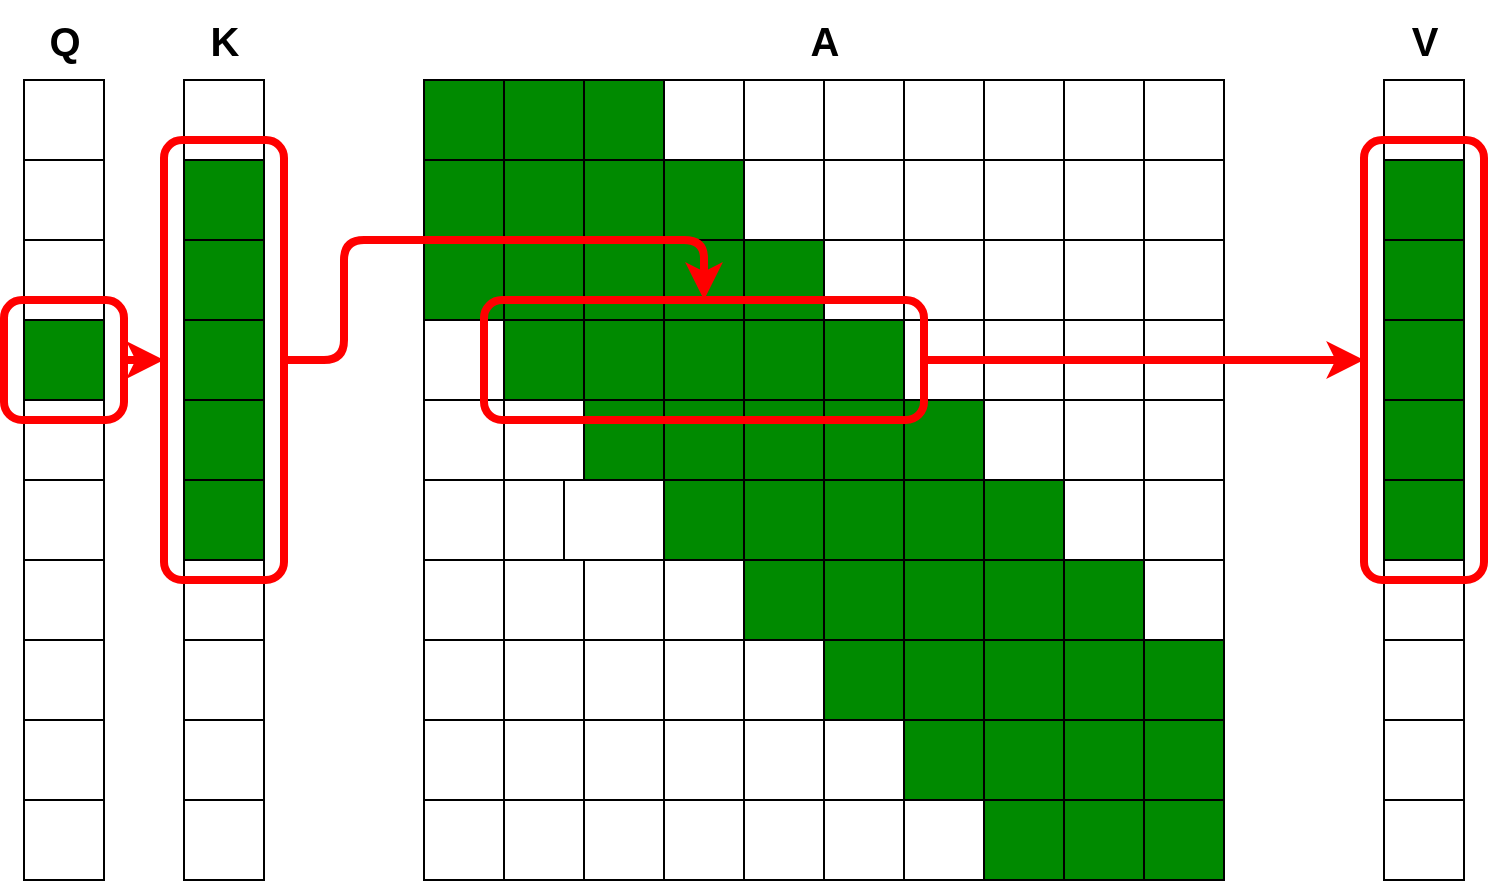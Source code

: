 <mxfile>
    <diagram id="Qs6Qv54ofwiKCLoZZ46J" name="Page-1">
        <mxGraphModel dx="1411" dy="546" grid="1" gridSize="10" guides="1" tooltips="1" connect="1" arrows="1" fold="1" page="1" pageScale="1" pageWidth="850" pageHeight="1100" math="0" shadow="0">
            <root>
                <mxCell id="0"/>
                <mxCell id="1" parent="0"/>
                <mxCell id="2" value="" style="rounded=0;whiteSpace=wrap;html=1;fillColor=#008a00;fontColor=#ffffff;strokeColor=default;" parent="1" vertex="1">
                    <mxGeometry x="240" y="120" width="40" height="40" as="geometry"/>
                </mxCell>
                <mxCell id="3" value="" style="rounded=0;whiteSpace=wrap;html=1;fillColor=#008a00;fontColor=#ffffff;strokeColor=default;" parent="1" vertex="1">
                    <mxGeometry x="280" y="120" width="40" height="40" as="geometry"/>
                </mxCell>
                <mxCell id="4" value="" style="rounded=0;whiteSpace=wrap;html=1;fillColor=#008a00;fontColor=#ffffff;strokeColor=default;" parent="1" vertex="1">
                    <mxGeometry x="320" y="120" width="40" height="40" as="geometry"/>
                </mxCell>
                <mxCell id="5" value="" style="rounded=0;whiteSpace=wrap;html=1;strokeColor=default;" parent="1" vertex="1">
                    <mxGeometry x="360" y="120" width="40" height="40" as="geometry"/>
                </mxCell>
                <mxCell id="6" value="" style="rounded=0;whiteSpace=wrap;html=1;strokeColor=default;" parent="1" vertex="1">
                    <mxGeometry x="400" y="120" width="40" height="40" as="geometry"/>
                </mxCell>
                <mxCell id="7" value="" style="rounded=0;whiteSpace=wrap;html=1;strokeColor=default;" parent="1" vertex="1">
                    <mxGeometry x="440" y="120" width="40" height="40" as="geometry"/>
                </mxCell>
                <mxCell id="8" value="" style="rounded=0;whiteSpace=wrap;html=1;" parent="1" vertex="1">
                    <mxGeometry x="480" y="120" width="40" height="40" as="geometry"/>
                </mxCell>
                <mxCell id="9" value="" style="rounded=0;whiteSpace=wrap;html=1;" parent="1" vertex="1">
                    <mxGeometry x="520" y="120" width="40" height="40" as="geometry"/>
                </mxCell>
                <mxCell id="10" value="" style="rounded=0;whiteSpace=wrap;html=1;" parent="1" vertex="1">
                    <mxGeometry x="560" y="120" width="40" height="40" as="geometry"/>
                </mxCell>
                <mxCell id="11" value="" style="rounded=0;whiteSpace=wrap;html=1;" parent="1" vertex="1">
                    <mxGeometry x="600" y="120" width="40" height="40" as="geometry"/>
                </mxCell>
                <mxCell id="12" value="" style="rounded=0;whiteSpace=wrap;html=1;fillColor=#008a00;fontColor=#ffffff;strokeColor=default;" parent="1" vertex="1">
                    <mxGeometry x="240" y="160" width="40" height="40" as="geometry"/>
                </mxCell>
                <mxCell id="13" value="" style="rounded=0;whiteSpace=wrap;html=1;fillColor=#008a00;fontColor=#ffffff;strokeColor=default;" parent="1" vertex="1">
                    <mxGeometry x="280" y="160" width="40" height="40" as="geometry"/>
                </mxCell>
                <mxCell id="14" value="" style="rounded=0;whiteSpace=wrap;html=1;fillColor=#008a00;fontColor=#ffffff;strokeColor=default;" parent="1" vertex="1">
                    <mxGeometry x="320" y="160" width="40" height="40" as="geometry"/>
                </mxCell>
                <mxCell id="15" value="" style="rounded=0;whiteSpace=wrap;html=1;fillColor=#008a00;fontColor=#ffffff;strokeColor=default;" parent="1" vertex="1">
                    <mxGeometry x="360" y="160" width="40" height="40" as="geometry"/>
                </mxCell>
                <mxCell id="16" value="" style="rounded=0;whiteSpace=wrap;html=1;strokeColor=default;" parent="1" vertex="1">
                    <mxGeometry x="400" y="160" width="40" height="40" as="geometry"/>
                </mxCell>
                <mxCell id="17" value="" style="rounded=0;whiteSpace=wrap;html=1;strokeColor=default;" parent="1" vertex="1">
                    <mxGeometry x="440" y="160" width="40" height="40" as="geometry"/>
                </mxCell>
                <mxCell id="18" value="" style="rounded=0;whiteSpace=wrap;html=1;" parent="1" vertex="1">
                    <mxGeometry x="480" y="160" width="40" height="40" as="geometry"/>
                </mxCell>
                <mxCell id="19" value="" style="rounded=0;whiteSpace=wrap;html=1;" parent="1" vertex="1">
                    <mxGeometry x="520" y="160" width="40" height="40" as="geometry"/>
                </mxCell>
                <mxCell id="20" value="" style="rounded=0;whiteSpace=wrap;html=1;" parent="1" vertex="1">
                    <mxGeometry x="560" y="160" width="40" height="40" as="geometry"/>
                </mxCell>
                <mxCell id="21" value="" style="rounded=0;whiteSpace=wrap;html=1;" parent="1" vertex="1">
                    <mxGeometry x="600" y="160" width="40" height="40" as="geometry"/>
                </mxCell>
                <mxCell id="32" value="" style="rounded=0;whiteSpace=wrap;html=1;fillColor=#008a00;fontColor=#ffffff;strokeColor=default;" parent="1" vertex="1">
                    <mxGeometry x="240" y="200" width="40" height="40" as="geometry"/>
                </mxCell>
                <mxCell id="33" value="" style="rounded=0;whiteSpace=wrap;html=1;fillColor=#008a00;fontColor=#ffffff;strokeColor=default;" parent="1" vertex="1">
                    <mxGeometry x="280" y="200" width="40" height="40" as="geometry"/>
                </mxCell>
                <mxCell id="34" value="" style="rounded=0;whiteSpace=wrap;html=1;fillColor=#008a00;fontColor=#ffffff;strokeColor=default;" parent="1" vertex="1">
                    <mxGeometry x="320" y="200" width="40" height="40" as="geometry"/>
                </mxCell>
                <mxCell id="35" value="" style="rounded=0;whiteSpace=wrap;html=1;fillColor=#008a00;fontColor=#ffffff;strokeColor=default;" parent="1" vertex="1">
                    <mxGeometry x="360" y="200" width="40" height="40" as="geometry"/>
                </mxCell>
                <mxCell id="36" value="" style="rounded=0;whiteSpace=wrap;html=1;fillColor=#008a00;fontColor=#ffffff;strokeColor=default;" parent="1" vertex="1">
                    <mxGeometry x="400" y="200" width="40" height="40" as="geometry"/>
                </mxCell>
                <mxCell id="37" value="" style="rounded=0;whiteSpace=wrap;html=1;strokeColor=default;" parent="1" vertex="1">
                    <mxGeometry x="440" y="200" width="40" height="40" as="geometry"/>
                </mxCell>
                <mxCell id="38" value="" style="rounded=0;whiteSpace=wrap;html=1;strokeColor=default;" parent="1" vertex="1">
                    <mxGeometry x="480" y="200" width="40" height="40" as="geometry"/>
                </mxCell>
                <mxCell id="39" value="" style="rounded=0;whiteSpace=wrap;html=1;strokeColor=default;" parent="1" vertex="1">
                    <mxGeometry x="520" y="200" width="40" height="40" as="geometry"/>
                </mxCell>
                <mxCell id="40" value="" style="rounded=0;whiteSpace=wrap;html=1;strokeColor=default;" parent="1" vertex="1">
                    <mxGeometry x="560" y="200" width="40" height="40" as="geometry"/>
                </mxCell>
                <mxCell id="41" value="" style="rounded=0;whiteSpace=wrap;html=1;strokeColor=default;" parent="1" vertex="1">
                    <mxGeometry x="600" y="200" width="40" height="40" as="geometry"/>
                </mxCell>
                <mxCell id="42" value="" style="rounded=0;whiteSpace=wrap;html=1;strokeColor=default;" parent="1" vertex="1">
                    <mxGeometry x="240" y="240" width="40" height="40" as="geometry"/>
                </mxCell>
                <mxCell id="43" value="" style="rounded=0;whiteSpace=wrap;html=1;fillColor=#008a00;fontColor=#ffffff;strokeColor=default;" parent="1" vertex="1">
                    <mxGeometry x="280" y="240" width="40" height="40" as="geometry"/>
                </mxCell>
                <mxCell id="44" value="" style="rounded=0;whiteSpace=wrap;html=1;fillColor=#008a00;fontColor=#ffffff;strokeColor=default;" parent="1" vertex="1">
                    <mxGeometry x="320" y="240" width="40" height="40" as="geometry"/>
                </mxCell>
                <mxCell id="45" value="" style="rounded=0;whiteSpace=wrap;html=1;fillColor=#008a00;fontColor=#ffffff;strokeColor=default;" parent="1" vertex="1">
                    <mxGeometry x="360" y="240" width="40" height="40" as="geometry"/>
                </mxCell>
                <mxCell id="46" value="" style="rounded=0;whiteSpace=wrap;html=1;fillColor=#008a00;fontColor=#ffffff;strokeColor=default;" parent="1" vertex="1">
                    <mxGeometry x="400" y="240" width="40" height="40" as="geometry"/>
                </mxCell>
                <mxCell id="47" value="" style="rounded=0;whiteSpace=wrap;html=1;fillColor=#008a00;fontColor=#ffffff;strokeColor=default;" parent="1" vertex="1">
                    <mxGeometry x="440" y="240" width="40" height="40" as="geometry"/>
                </mxCell>
                <mxCell id="48" value="" style="rounded=0;whiteSpace=wrap;html=1;strokeColor=default;" parent="1" vertex="1">
                    <mxGeometry x="480" y="240" width="40" height="40" as="geometry"/>
                </mxCell>
                <mxCell id="49" value="" style="rounded=0;whiteSpace=wrap;html=1;strokeColor=default;" parent="1" vertex="1">
                    <mxGeometry x="520" y="240" width="40" height="40" as="geometry"/>
                </mxCell>
                <mxCell id="50" value="" style="rounded=0;whiteSpace=wrap;html=1;strokeColor=default;" parent="1" vertex="1">
                    <mxGeometry x="560" y="240" width="40" height="40" as="geometry"/>
                </mxCell>
                <mxCell id="51" value="" style="rounded=0;whiteSpace=wrap;html=1;strokeColor=default;" parent="1" vertex="1">
                    <mxGeometry x="600" y="240" width="40" height="40" as="geometry"/>
                </mxCell>
                <mxCell id="52" value="" style="rounded=0;whiteSpace=wrap;html=1;strokeColor=default;" parent="1" vertex="1">
                    <mxGeometry x="240" y="280" width="40" height="40" as="geometry"/>
                </mxCell>
                <mxCell id="53" value="" style="rounded=0;whiteSpace=wrap;html=1;strokeColor=default;" parent="1" vertex="1">
                    <mxGeometry x="280" y="280" width="40" height="40" as="geometry"/>
                </mxCell>
                <mxCell id="54" value="" style="rounded=0;whiteSpace=wrap;html=1;fillColor=#008a00;fontColor=#ffffff;strokeColor=default;" parent="1" vertex="1">
                    <mxGeometry x="320" y="280" width="40" height="40" as="geometry"/>
                </mxCell>
                <mxCell id="55" value="" style="rounded=0;whiteSpace=wrap;html=1;fillColor=#008a00;fontColor=#ffffff;strokeColor=default;" parent="1" vertex="1">
                    <mxGeometry x="360" y="280" width="40" height="40" as="geometry"/>
                </mxCell>
                <mxCell id="56" value="" style="rounded=0;whiteSpace=wrap;html=1;fillColor=#008a00;fontColor=#ffffff;strokeColor=default;" parent="1" vertex="1">
                    <mxGeometry x="400" y="280" width="40" height="40" as="geometry"/>
                </mxCell>
                <mxCell id="57" value="" style="rounded=0;whiteSpace=wrap;html=1;fillColor=#008a00;fontColor=#ffffff;strokeColor=default;" parent="1" vertex="1">
                    <mxGeometry x="440" y="280" width="40" height="40" as="geometry"/>
                </mxCell>
                <mxCell id="58" value="" style="rounded=0;whiteSpace=wrap;html=1;fillColor=#008a00;fontColor=#ffffff;strokeColor=default;" parent="1" vertex="1">
                    <mxGeometry x="480" y="280" width="40" height="40" as="geometry"/>
                </mxCell>
                <mxCell id="59" value="" style="rounded=0;whiteSpace=wrap;html=1;strokeColor=default;" parent="1" vertex="1">
                    <mxGeometry x="520" y="280" width="40" height="40" as="geometry"/>
                </mxCell>
                <mxCell id="60" value="" style="rounded=0;whiteSpace=wrap;html=1;strokeColor=default;" parent="1" vertex="1">
                    <mxGeometry x="560" y="280" width="40" height="40" as="geometry"/>
                </mxCell>
                <mxCell id="61" value="" style="rounded=0;whiteSpace=wrap;html=1;strokeColor=default;" parent="1" vertex="1">
                    <mxGeometry x="600" y="280" width="40" height="40" as="geometry"/>
                </mxCell>
                <mxCell id="62" value="" style="rounded=0;whiteSpace=wrap;html=1;" parent="1" vertex="1">
                    <mxGeometry x="240" y="320" width="40" height="40" as="geometry"/>
                </mxCell>
                <mxCell id="63" value="" style="rounded=0;whiteSpace=wrap;html=1;" parent="1" vertex="1">
                    <mxGeometry x="280" y="320" width="40" height="40" as="geometry"/>
                </mxCell>
                <mxCell id="64" value="" style="rounded=0;whiteSpace=wrap;html=1;strokeColor=default;" parent="1" vertex="1">
                    <mxGeometry x="310" y="320" width="50" height="40" as="geometry"/>
                </mxCell>
                <mxCell id="65" value="" style="rounded=0;whiteSpace=wrap;html=1;fillColor=#008a00;fontColor=#ffffff;strokeColor=default;" parent="1" vertex="1">
                    <mxGeometry x="360" y="320" width="40" height="40" as="geometry"/>
                </mxCell>
                <mxCell id="66" value="" style="rounded=0;whiteSpace=wrap;html=1;fillColor=#008a00;fontColor=#ffffff;strokeColor=default;" parent="1" vertex="1">
                    <mxGeometry x="400" y="320" width="40" height="40" as="geometry"/>
                </mxCell>
                <mxCell id="67" value="" style="rounded=0;whiteSpace=wrap;html=1;fillColor=#008a00;fontColor=#ffffff;strokeColor=default;" parent="1" vertex="1">
                    <mxGeometry x="440" y="320" width="40" height="40" as="geometry"/>
                </mxCell>
                <mxCell id="68" value="" style="rounded=0;whiteSpace=wrap;html=1;fillColor=#008a00;fontColor=#ffffff;strokeColor=default;" parent="1" vertex="1">
                    <mxGeometry x="480" y="320" width="40" height="40" as="geometry"/>
                </mxCell>
                <mxCell id="69" value="" style="rounded=0;whiteSpace=wrap;html=1;fillColor=#008a00;fontColor=#ffffff;strokeColor=default;" parent="1" vertex="1">
                    <mxGeometry x="520" y="320" width="40" height="40" as="geometry"/>
                </mxCell>
                <mxCell id="70" value="" style="rounded=0;whiteSpace=wrap;html=1;strokeColor=default;" parent="1" vertex="1">
                    <mxGeometry x="560" y="320" width="40" height="40" as="geometry"/>
                </mxCell>
                <mxCell id="71" value="" style="rounded=0;whiteSpace=wrap;html=1;strokeColor=default;" parent="1" vertex="1">
                    <mxGeometry x="600" y="320" width="40" height="40" as="geometry"/>
                </mxCell>
                <mxCell id="72" value="" style="rounded=0;whiteSpace=wrap;html=1;" parent="1" vertex="1">
                    <mxGeometry x="240" y="360" width="40" height="40" as="geometry"/>
                </mxCell>
                <mxCell id="73" value="" style="rounded=0;whiteSpace=wrap;html=1;" parent="1" vertex="1">
                    <mxGeometry x="280" y="360" width="40" height="40" as="geometry"/>
                </mxCell>
                <mxCell id="74" value="" style="rounded=0;whiteSpace=wrap;html=1;strokeColor=default;" parent="1" vertex="1">
                    <mxGeometry x="320" y="360" width="40" height="40" as="geometry"/>
                </mxCell>
                <mxCell id="75" value="" style="rounded=0;whiteSpace=wrap;html=1;strokeColor=default;" parent="1" vertex="1">
                    <mxGeometry x="360" y="360" width="40" height="40" as="geometry"/>
                </mxCell>
                <mxCell id="76" value="" style="rounded=0;whiteSpace=wrap;html=1;fillColor=#008a00;fontColor=#ffffff;strokeColor=default;" parent="1" vertex="1">
                    <mxGeometry x="400" y="360" width="40" height="40" as="geometry"/>
                </mxCell>
                <mxCell id="77" value="" style="rounded=0;whiteSpace=wrap;html=1;fillColor=#008a00;fontColor=#ffffff;strokeColor=default;" parent="1" vertex="1">
                    <mxGeometry x="440" y="360" width="40" height="40" as="geometry"/>
                </mxCell>
                <mxCell id="78" value="" style="rounded=0;whiteSpace=wrap;html=1;fillColor=#008a00;fontColor=#ffffff;strokeColor=default;" parent="1" vertex="1">
                    <mxGeometry x="480" y="360" width="40" height="40" as="geometry"/>
                </mxCell>
                <mxCell id="79" value="" style="rounded=0;whiteSpace=wrap;html=1;fillColor=#008a00;fontColor=#ffffff;strokeColor=default;" parent="1" vertex="1">
                    <mxGeometry x="520" y="360" width="40" height="40" as="geometry"/>
                </mxCell>
                <mxCell id="80" value="" style="rounded=0;whiteSpace=wrap;html=1;fillColor=#008a00;fontColor=#ffffff;strokeColor=default;" parent="1" vertex="1">
                    <mxGeometry x="560" y="360" width="40" height="40" as="geometry"/>
                </mxCell>
                <mxCell id="81" value="" style="rounded=0;whiteSpace=wrap;html=1;strokeColor=default;" parent="1" vertex="1">
                    <mxGeometry x="600" y="360" width="40" height="40" as="geometry"/>
                </mxCell>
                <mxCell id="82" value="" style="rounded=0;whiteSpace=wrap;html=1;" parent="1" vertex="1">
                    <mxGeometry x="240" y="400" width="40" height="40" as="geometry"/>
                </mxCell>
                <mxCell id="83" value="" style="rounded=0;whiteSpace=wrap;html=1;" parent="1" vertex="1">
                    <mxGeometry x="280" y="400" width="40" height="40" as="geometry"/>
                </mxCell>
                <mxCell id="84" value="" style="rounded=0;whiteSpace=wrap;html=1;strokeColor=default;" parent="1" vertex="1">
                    <mxGeometry x="320" y="400" width="40" height="40" as="geometry"/>
                </mxCell>
                <mxCell id="85" value="" style="rounded=0;whiteSpace=wrap;html=1;strokeColor=default;" parent="1" vertex="1">
                    <mxGeometry x="360" y="400" width="40" height="40" as="geometry"/>
                </mxCell>
                <mxCell id="86" value="" style="rounded=0;whiteSpace=wrap;html=1;strokeColor=default;" parent="1" vertex="1">
                    <mxGeometry x="400" y="400" width="40" height="40" as="geometry"/>
                </mxCell>
                <mxCell id="87" value="" style="rounded=0;whiteSpace=wrap;html=1;fillColor=#008a00;fontColor=#ffffff;strokeColor=default;" parent="1" vertex="1">
                    <mxGeometry x="440" y="400" width="40" height="40" as="geometry"/>
                </mxCell>
                <mxCell id="88" value="" style="rounded=0;whiteSpace=wrap;html=1;fillColor=#008a00;fontColor=#ffffff;strokeColor=default;" parent="1" vertex="1">
                    <mxGeometry x="480" y="400" width="40" height="40" as="geometry"/>
                </mxCell>
                <mxCell id="89" value="" style="rounded=0;whiteSpace=wrap;html=1;fillColor=#008a00;fontColor=#ffffff;strokeColor=default;" parent="1" vertex="1">
                    <mxGeometry x="520" y="400" width="40" height="40" as="geometry"/>
                </mxCell>
                <mxCell id="90" value="" style="rounded=0;whiteSpace=wrap;html=1;fillColor=#008a00;fontColor=#ffffff;strokeColor=default;" parent="1" vertex="1">
                    <mxGeometry x="560" y="400" width="40" height="40" as="geometry"/>
                </mxCell>
                <mxCell id="91" value="" style="rounded=0;whiteSpace=wrap;html=1;fillColor=#008a00;fontColor=#ffffff;strokeColor=default;" parent="1" vertex="1">
                    <mxGeometry x="600" y="400" width="40" height="40" as="geometry"/>
                </mxCell>
                <mxCell id="92" value="" style="rounded=0;whiteSpace=wrap;html=1;" parent="1" vertex="1">
                    <mxGeometry x="240" y="440" width="40" height="40" as="geometry"/>
                </mxCell>
                <mxCell id="93" value="" style="rounded=0;whiteSpace=wrap;html=1;" parent="1" vertex="1">
                    <mxGeometry x="280" y="440" width="40" height="40" as="geometry"/>
                </mxCell>
                <mxCell id="94" value="" style="rounded=0;whiteSpace=wrap;html=1;strokeColor=default;" parent="1" vertex="1">
                    <mxGeometry x="320" y="440" width="40" height="40" as="geometry"/>
                </mxCell>
                <mxCell id="95" value="" style="rounded=0;whiteSpace=wrap;html=1;strokeColor=default;" parent="1" vertex="1">
                    <mxGeometry x="360" y="440" width="40" height="40" as="geometry"/>
                </mxCell>
                <mxCell id="96" value="" style="rounded=0;whiteSpace=wrap;html=1;strokeColor=default;" parent="1" vertex="1">
                    <mxGeometry x="400" y="440" width="40" height="40" as="geometry"/>
                </mxCell>
                <mxCell id="97" value="" style="rounded=0;whiteSpace=wrap;html=1;strokeColor=default;" parent="1" vertex="1">
                    <mxGeometry x="440" y="440" width="40" height="40" as="geometry"/>
                </mxCell>
                <mxCell id="98" value="" style="rounded=0;whiteSpace=wrap;html=1;fillColor=#008a00;fontColor=#ffffff;strokeColor=default;" parent="1" vertex="1">
                    <mxGeometry x="480" y="440" width="40" height="40" as="geometry"/>
                </mxCell>
                <mxCell id="99" value="" style="rounded=0;whiteSpace=wrap;html=1;fillColor=#008a00;fontColor=#ffffff;strokeColor=default;" parent="1" vertex="1">
                    <mxGeometry x="520" y="440" width="40" height="40" as="geometry"/>
                </mxCell>
                <mxCell id="100" value="" style="rounded=0;whiteSpace=wrap;html=1;fillColor=#008a00;fontColor=#ffffff;strokeColor=default;" parent="1" vertex="1">
                    <mxGeometry x="560" y="440" width="40" height="40" as="geometry"/>
                </mxCell>
                <mxCell id="101" value="" style="rounded=0;whiteSpace=wrap;html=1;fillColor=#008a00;fontColor=#ffffff;strokeColor=default;" parent="1" vertex="1">
                    <mxGeometry x="600" y="440" width="40" height="40" as="geometry"/>
                </mxCell>
                <mxCell id="102" value="" style="rounded=0;whiteSpace=wrap;html=1;" parent="1" vertex="1">
                    <mxGeometry x="240" y="480" width="40" height="40" as="geometry"/>
                </mxCell>
                <mxCell id="103" value="" style="rounded=0;whiteSpace=wrap;html=1;" parent="1" vertex="1">
                    <mxGeometry x="280" y="480" width="40" height="40" as="geometry"/>
                </mxCell>
                <mxCell id="104" value="" style="rounded=0;whiteSpace=wrap;html=1;strokeColor=default;" parent="1" vertex="1">
                    <mxGeometry x="320" y="480" width="40" height="40" as="geometry"/>
                </mxCell>
                <mxCell id="105" value="" style="rounded=0;whiteSpace=wrap;html=1;strokeColor=default;" parent="1" vertex="1">
                    <mxGeometry x="360" y="480" width="40" height="40" as="geometry"/>
                </mxCell>
                <mxCell id="106" value="" style="rounded=0;whiteSpace=wrap;html=1;strokeColor=default;" parent="1" vertex="1">
                    <mxGeometry x="400" y="480" width="40" height="40" as="geometry"/>
                </mxCell>
                <mxCell id="107" value="" style="rounded=0;whiteSpace=wrap;html=1;strokeColor=default;" parent="1" vertex="1">
                    <mxGeometry x="440" y="480" width="40" height="40" as="geometry"/>
                </mxCell>
                <mxCell id="108" value="" style="rounded=0;whiteSpace=wrap;html=1;strokeColor=default;" parent="1" vertex="1">
                    <mxGeometry x="480" y="480" width="40" height="40" as="geometry"/>
                </mxCell>
                <mxCell id="109" value="" style="rounded=0;whiteSpace=wrap;html=1;fillColor=#008a00;fontColor=#ffffff;strokeColor=default;" parent="1" vertex="1">
                    <mxGeometry x="520" y="480" width="40" height="40" as="geometry"/>
                </mxCell>
                <mxCell id="110" value="" style="rounded=0;whiteSpace=wrap;html=1;fillColor=#008a00;fontColor=#ffffff;strokeColor=default;" parent="1" vertex="1">
                    <mxGeometry x="560" y="480" width="40" height="40" as="geometry"/>
                </mxCell>
                <mxCell id="111" value="" style="rounded=0;whiteSpace=wrap;html=1;fillColor=#008a00;fontColor=#ffffff;strokeColor=default;" parent="1" vertex="1">
                    <mxGeometry x="600" y="480" width="40" height="40" as="geometry"/>
                </mxCell>
                <mxCell id="112" value="" style="rounded=0;whiteSpace=wrap;html=1;fillColor=default;fontColor=#ffffff;strokeColor=default;" vertex="1" parent="1">
                    <mxGeometry x="720" y="120" width="40" height="40" as="geometry"/>
                </mxCell>
                <mxCell id="113" value="" style="rounded=0;whiteSpace=wrap;html=1;fillColor=#008a00;fontColor=#ffffff;strokeColor=default;" vertex="1" parent="1">
                    <mxGeometry x="720" y="160" width="40" height="40" as="geometry"/>
                </mxCell>
                <mxCell id="114" value="" style="rounded=0;whiteSpace=wrap;html=1;fillColor=#008a00;fontColor=#ffffff;strokeColor=default;" vertex="1" parent="1">
                    <mxGeometry x="720" y="200" width="40" height="40" as="geometry"/>
                </mxCell>
                <mxCell id="115" value="" style="rounded=0;whiteSpace=wrap;html=1;fillColor=#008a00;fontColor=#ffffff;" vertex="1" parent="1">
                    <mxGeometry x="720" y="240" width="40" height="40" as="geometry"/>
                </mxCell>
                <mxCell id="116" value="" style="rounded=0;whiteSpace=wrap;html=1;fillColor=#008a00;fontColor=#ffffff;" vertex="1" parent="1">
                    <mxGeometry x="720" y="280" width="40" height="40" as="geometry"/>
                </mxCell>
                <mxCell id="117" value="" style="rounded=0;whiteSpace=wrap;html=1;fillColor=#008a00;fontColor=#ffffff;strokeColor=default;" vertex="1" parent="1">
                    <mxGeometry x="720" y="320" width="40" height="40" as="geometry"/>
                </mxCell>
                <mxCell id="118" value="" style="rounded=0;whiteSpace=wrap;html=1;" vertex="1" parent="1">
                    <mxGeometry x="720" y="360" width="40" height="40" as="geometry"/>
                </mxCell>
                <mxCell id="119" value="" style="rounded=0;whiteSpace=wrap;html=1;" vertex="1" parent="1">
                    <mxGeometry x="720" y="400" width="40" height="40" as="geometry"/>
                </mxCell>
                <mxCell id="120" value="" style="rounded=0;whiteSpace=wrap;html=1;" vertex="1" parent="1">
                    <mxGeometry x="720" y="440" width="40" height="40" as="geometry"/>
                </mxCell>
                <mxCell id="121" value="" style="rounded=0;whiteSpace=wrap;html=1;" vertex="1" parent="1">
                    <mxGeometry x="720" y="480" width="40" height="40" as="geometry"/>
                </mxCell>
                <mxCell id="126" style="edgeStyle=none;html=1;exitX=1;exitY=0.5;exitDx=0;exitDy=0;entryX=0.5;entryY=1;entryDx=0;entryDy=0;strokeWidth=4;strokeColor=#FF0000;" edge="1" parent="1" source="124" target="125">
                    <mxGeometry relative="1" as="geometry"/>
                </mxCell>
                <mxCell id="124" value="" style="rounded=1;whiteSpace=wrap;html=1;strokeColor=#FF0000;fillColor=none;strokeWidth=4;" vertex="1" parent="1">
                    <mxGeometry x="270" y="230" width="220" height="60" as="geometry"/>
                </mxCell>
                <mxCell id="125" value="" style="rounded=1;whiteSpace=wrap;html=1;strokeColor=#FF0000;fillColor=none;strokeWidth=4;rotation=90;" vertex="1" parent="1">
                    <mxGeometry x="630" y="230" width="220" height="60" as="geometry"/>
                </mxCell>
                <mxCell id="127" value="" style="rounded=0;whiteSpace=wrap;html=1;fillColor=default;fontColor=#ffffff;strokeColor=default;" vertex="1" parent="1">
                    <mxGeometry x="40" y="120" width="40" height="40" as="geometry"/>
                </mxCell>
                <mxCell id="128" value="" style="rounded=0;whiteSpace=wrap;html=1;fillColor=default;fontColor=#ffffff;strokeColor=default;" vertex="1" parent="1">
                    <mxGeometry x="40" y="160" width="40" height="40" as="geometry"/>
                </mxCell>
                <mxCell id="129" value="" style="rounded=0;whiteSpace=wrap;html=1;fillColor=default;fontColor=#ffffff;strokeColor=default;" vertex="1" parent="1">
                    <mxGeometry x="40" y="200" width="40" height="40" as="geometry"/>
                </mxCell>
                <mxCell id="130" value="" style="rounded=0;whiteSpace=wrap;html=1;fillColor=#008a00;fontColor=#ffffff;strokeColor=default;" vertex="1" parent="1">
                    <mxGeometry x="40" y="240" width="40" height="40" as="geometry"/>
                </mxCell>
                <mxCell id="131" value="" style="rounded=0;whiteSpace=wrap;html=1;fillColor=default;fontColor=#ffffff;strokeColor=default;" vertex="1" parent="1">
                    <mxGeometry x="40" y="280" width="40" height="40" as="geometry"/>
                </mxCell>
                <mxCell id="132" value="" style="rounded=0;whiteSpace=wrap;html=1;fillColor=default;fontColor=#ffffff;strokeColor=default;" vertex="1" parent="1">
                    <mxGeometry x="40" y="320" width="40" height="40" as="geometry"/>
                </mxCell>
                <mxCell id="133" value="" style="rounded=0;whiteSpace=wrap;html=1;" vertex="1" parent="1">
                    <mxGeometry x="40" y="360" width="40" height="40" as="geometry"/>
                </mxCell>
                <mxCell id="134" value="" style="rounded=0;whiteSpace=wrap;html=1;" vertex="1" parent="1">
                    <mxGeometry x="40" y="400" width="40" height="40" as="geometry"/>
                </mxCell>
                <mxCell id="135" value="" style="rounded=0;whiteSpace=wrap;html=1;" vertex="1" parent="1">
                    <mxGeometry x="40" y="440" width="40" height="40" as="geometry"/>
                </mxCell>
                <mxCell id="136" value="" style="rounded=0;whiteSpace=wrap;html=1;" vertex="1" parent="1">
                    <mxGeometry x="40" y="480" width="40" height="40" as="geometry"/>
                </mxCell>
                <mxCell id="138" value="" style="rounded=0;whiteSpace=wrap;html=1;fillColor=default;fontColor=#ffffff;strokeColor=default;" vertex="1" parent="1">
                    <mxGeometry x="120" y="120" width="40" height="40" as="geometry"/>
                </mxCell>
                <mxCell id="139" value="" style="rounded=0;whiteSpace=wrap;html=1;fillColor=#008a00;fontColor=#ffffff;strokeColor=default;" vertex="1" parent="1">
                    <mxGeometry x="120" y="160" width="40" height="40" as="geometry"/>
                </mxCell>
                <mxCell id="140" value="" style="rounded=0;whiteSpace=wrap;html=1;fillColor=#008a00;fontColor=#ffffff;strokeColor=default;" vertex="1" parent="1">
                    <mxGeometry x="120" y="200" width="40" height="40" as="geometry"/>
                </mxCell>
                <mxCell id="141" value="" style="rounded=0;whiteSpace=wrap;html=1;fillColor=#008a00;fontColor=#ffffff;strokeColor=default;" vertex="1" parent="1">
                    <mxGeometry x="120" y="240" width="40" height="40" as="geometry"/>
                </mxCell>
                <mxCell id="142" value="" style="rounded=0;whiteSpace=wrap;html=1;fillColor=#008a00;fontColor=#ffffff;strokeColor=default;" vertex="1" parent="1">
                    <mxGeometry x="120" y="280" width="40" height="40" as="geometry"/>
                </mxCell>
                <mxCell id="143" value="" style="rounded=0;whiteSpace=wrap;html=1;fillColor=#008a00;fontColor=#ffffff;strokeColor=default;" vertex="1" parent="1">
                    <mxGeometry x="120" y="320" width="40" height="40" as="geometry"/>
                </mxCell>
                <mxCell id="144" value="" style="rounded=0;whiteSpace=wrap;html=1;" vertex="1" parent="1">
                    <mxGeometry x="120" y="360" width="40" height="40" as="geometry"/>
                </mxCell>
                <mxCell id="145" value="" style="rounded=0;whiteSpace=wrap;html=1;" vertex="1" parent="1">
                    <mxGeometry x="120" y="400" width="40" height="40" as="geometry"/>
                </mxCell>
                <mxCell id="146" value="" style="rounded=0;whiteSpace=wrap;html=1;" vertex="1" parent="1">
                    <mxGeometry x="120" y="440" width="40" height="40" as="geometry"/>
                </mxCell>
                <mxCell id="147" value="" style="rounded=0;whiteSpace=wrap;html=1;" vertex="1" parent="1">
                    <mxGeometry x="120" y="480" width="40" height="40" as="geometry"/>
                </mxCell>
                <mxCell id="151" style="edgeStyle=none;html=1;exitX=1;exitY=0.5;exitDx=0;exitDy=0;entryX=0.5;entryY=1;entryDx=0;entryDy=0;strokeColor=#FF0000;strokeWidth=4;" edge="1" parent="1" source="149" target="150">
                    <mxGeometry relative="1" as="geometry"/>
                </mxCell>
                <mxCell id="149" value="" style="rounded=1;whiteSpace=wrap;html=1;strokeColor=#FF0000;fillColor=none;strokeWidth=4;" vertex="1" parent="1">
                    <mxGeometry x="30" y="230" width="60" height="60" as="geometry"/>
                </mxCell>
                <mxCell id="152" style="edgeStyle=none;html=1;exitX=0.5;exitY=0;exitDx=0;exitDy=0;entryX=0.5;entryY=0;entryDx=0;entryDy=0;strokeColor=#FF0000;strokeWidth=4;" edge="1" parent="1" source="150" target="124">
                    <mxGeometry relative="1" as="geometry">
                        <Array as="points">
                            <mxPoint x="200" y="260"/>
                            <mxPoint x="200" y="200"/>
                            <mxPoint x="380" y="200"/>
                        </Array>
                    </mxGeometry>
                </mxCell>
                <mxCell id="150" value="" style="rounded=1;whiteSpace=wrap;html=1;strokeColor=#FF0000;fillColor=none;strokeWidth=4;rotation=90;" vertex="1" parent="1">
                    <mxGeometry x="30" y="230" width="220" height="60" as="geometry"/>
                </mxCell>
                <mxCell id="153" value="&lt;font size=&quot;1&quot; style=&quot;&quot;&gt;&lt;b style=&quot;font-size: 20px;&quot;&gt;Q&lt;/b&gt;&lt;/font&gt;" style="text;html=1;align=center;verticalAlign=middle;resizable=0;points=[];autosize=1;strokeColor=none;fillColor=none;" vertex="1" parent="1">
                    <mxGeometry x="40" y="80" width="40" height="40" as="geometry"/>
                </mxCell>
                <mxCell id="154" value="&lt;font size=&quot;1&quot; style=&quot;&quot;&gt;&lt;b style=&quot;font-size: 20px;&quot;&gt;K&lt;/b&gt;&lt;/font&gt;" style="text;html=1;align=center;verticalAlign=middle;resizable=0;points=[];autosize=1;strokeColor=none;fillColor=none;" vertex="1" parent="1">
                    <mxGeometry x="120" y="80" width="40" height="40" as="geometry"/>
                </mxCell>
                <mxCell id="156" value="&lt;font size=&quot;1&quot; style=&quot;&quot;&gt;&lt;b style=&quot;font-size: 20px;&quot;&gt;A&lt;/b&gt;&lt;/font&gt;" style="text;html=1;align=center;verticalAlign=middle;resizable=0;points=[];autosize=1;strokeColor=none;fillColor=none;" vertex="1" parent="1">
                    <mxGeometry x="420" y="80" width="40" height="40" as="geometry"/>
                </mxCell>
                <mxCell id="157" value="&lt;span style=&quot;font-size: 20px;&quot;&gt;&lt;b&gt;V&lt;/b&gt;&lt;/span&gt;" style="text;html=1;align=center;verticalAlign=middle;resizable=0;points=[];autosize=1;strokeColor=none;fillColor=none;" vertex="1" parent="1">
                    <mxGeometry x="720" y="80" width="40" height="40" as="geometry"/>
                </mxCell>
            </root>
        </mxGraphModel>
    </diagram>
</mxfile>